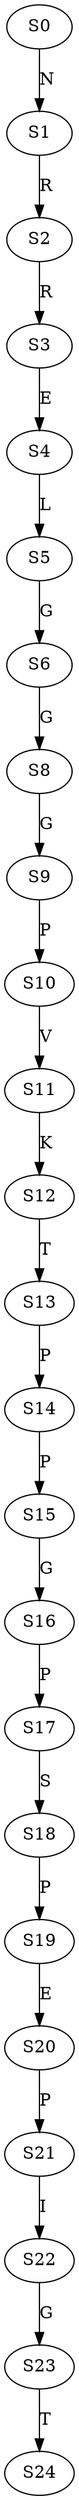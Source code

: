 strict digraph  {
	S0 -> S1 [ label = N ];
	S1 -> S2 [ label = R ];
	S2 -> S3 [ label = R ];
	S3 -> S4 [ label = E ];
	S4 -> S5 [ label = L ];
	S5 -> S6 [ label = G ];
	S6 -> S8 [ label = G ];
	S8 -> S9 [ label = G ];
	S9 -> S10 [ label = P ];
	S10 -> S11 [ label = V ];
	S11 -> S12 [ label = K ];
	S12 -> S13 [ label = T ];
	S13 -> S14 [ label = P ];
	S14 -> S15 [ label = P ];
	S15 -> S16 [ label = G ];
	S16 -> S17 [ label = P ];
	S17 -> S18 [ label = S ];
	S18 -> S19 [ label = P ];
	S19 -> S20 [ label = E ];
	S20 -> S21 [ label = P ];
	S21 -> S22 [ label = I ];
	S22 -> S23 [ label = G ];
	S23 -> S24 [ label = T ];
}
